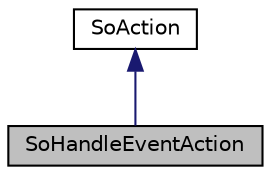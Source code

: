 digraph "SoHandleEventAction"
{
 // LATEX_PDF_SIZE
  edge [fontname="Helvetica",fontsize="10",labelfontname="Helvetica",labelfontsize="10"];
  node [fontname="Helvetica",fontsize="10",shape=record];
  Node1 [label="SoHandleEventAction",height=0.2,width=0.4,color="black", fillcolor="grey75", style="filled", fontcolor="black",tooltip="The SoHandleEventAction class distributes user events to the scene."];
  Node2 -> Node1 [dir="back",color="midnightblue",fontsize="10",style="solid",fontname="Helvetica"];
  Node2 [label="SoAction",height=0.2,width=0.4,color="black", fillcolor="white", style="filled",URL="$classSoAction.html",tooltip="The SoAction class is the base class for all traversal actions."];
}

